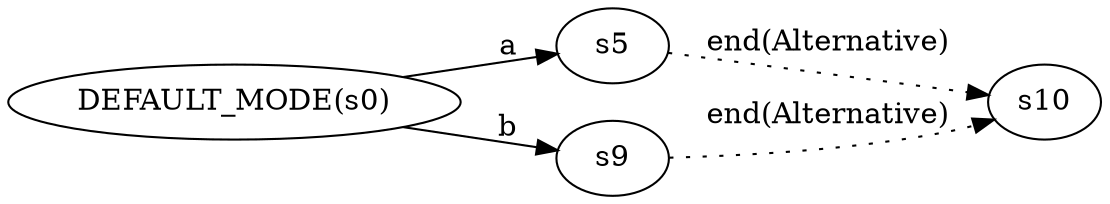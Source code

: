 digraph ATN {
  rankdir=LR;

  "DEFAULT_MODE(s0)" -> s5 [label=a]
  s5 -> s10 [label="end(Alternative)", style=dotted]
  "DEFAULT_MODE(s0)" -> s9 [label=b]
  s9 -> s10 [label="end(Alternative)", style=dotted]
}